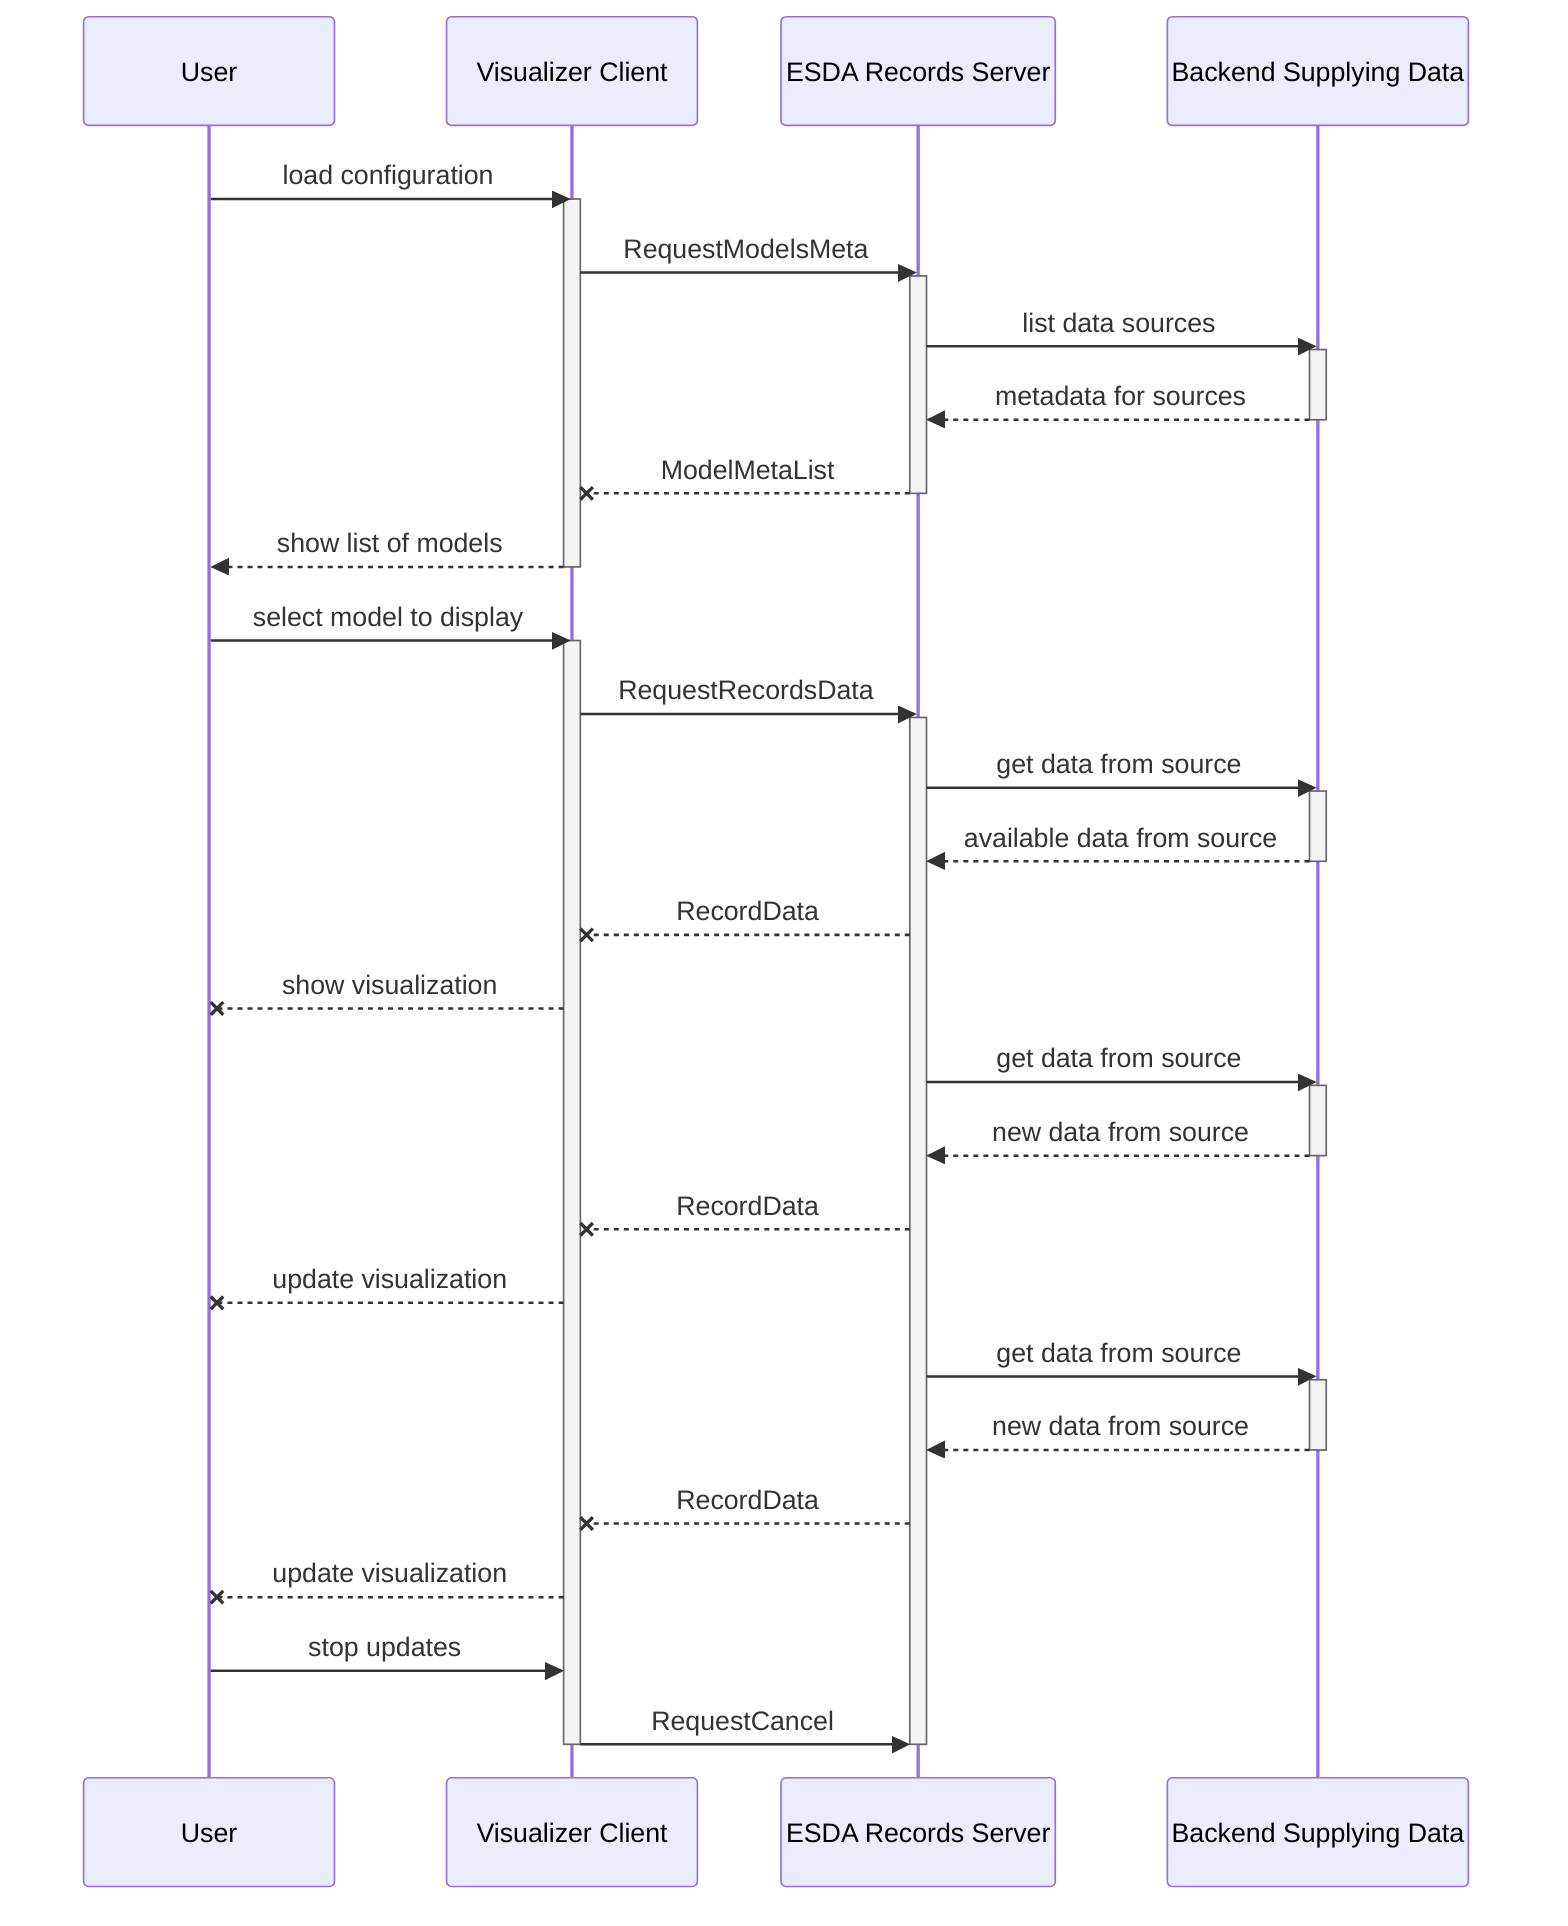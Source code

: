 sequenceDiagram

participant User
participant Visualizer Client
participant ESDA Records Server
participant Backend Supplying Data

User ->> Visualizer Client: load configuration
activate Visualizer Client
Visualizer Client ->> ESDA Records Server: RequestModelsMeta
activate ESDA Records Server
ESDA Records Server ->> Backend Supplying Data: list data sources
activate Backend Supplying Data
Backend Supplying Data -->> ESDA Records Server: metadata for sources
deactivate Backend Supplying Data
ESDA Records Server --x Visualizer Client: ModelMetaList
deactivate ESDA Records Server
Visualizer Client -->> User: show list of models
deactivate Visualizer Client

User ->> Visualizer Client: select model to display
activate Visualizer Client
Visualizer Client ->> ESDA Records Server: RequestRecordsData
activate ESDA Records Server
ESDA Records Server ->> Backend Supplying Data: get data from source
activate Backend Supplying Data
Backend Supplying Data -->> ESDA Records Server: available data from source
deactivate Backend Supplying Data
ESDA Records Server --x Visualizer Client: RecordData
Visualizer Client --x User: show visualization
ESDA Records Server ->> Backend Supplying Data: get data from source
activate Backend Supplying Data
Backend Supplying Data -->> ESDA Records Server: new data from source
deactivate Backend Supplying Data
ESDA Records Server --x Visualizer Client: RecordData
Visualizer Client --x User: update visualization
ESDA Records Server ->> Backend Supplying Data: get data from source
activate Backend Supplying Data
Backend Supplying Data -->> ESDA Records Server: new data from source
deactivate Backend Supplying Data
ESDA Records Server --x Visualizer Client: RecordData
Visualizer Client --x User: update visualization
User ->> Visualizer Client: stop updates
Visualizer Client ->> ESDA Records Server: RequestCancel
deactivate ESDA Records Server
deactivate Visualizer Client